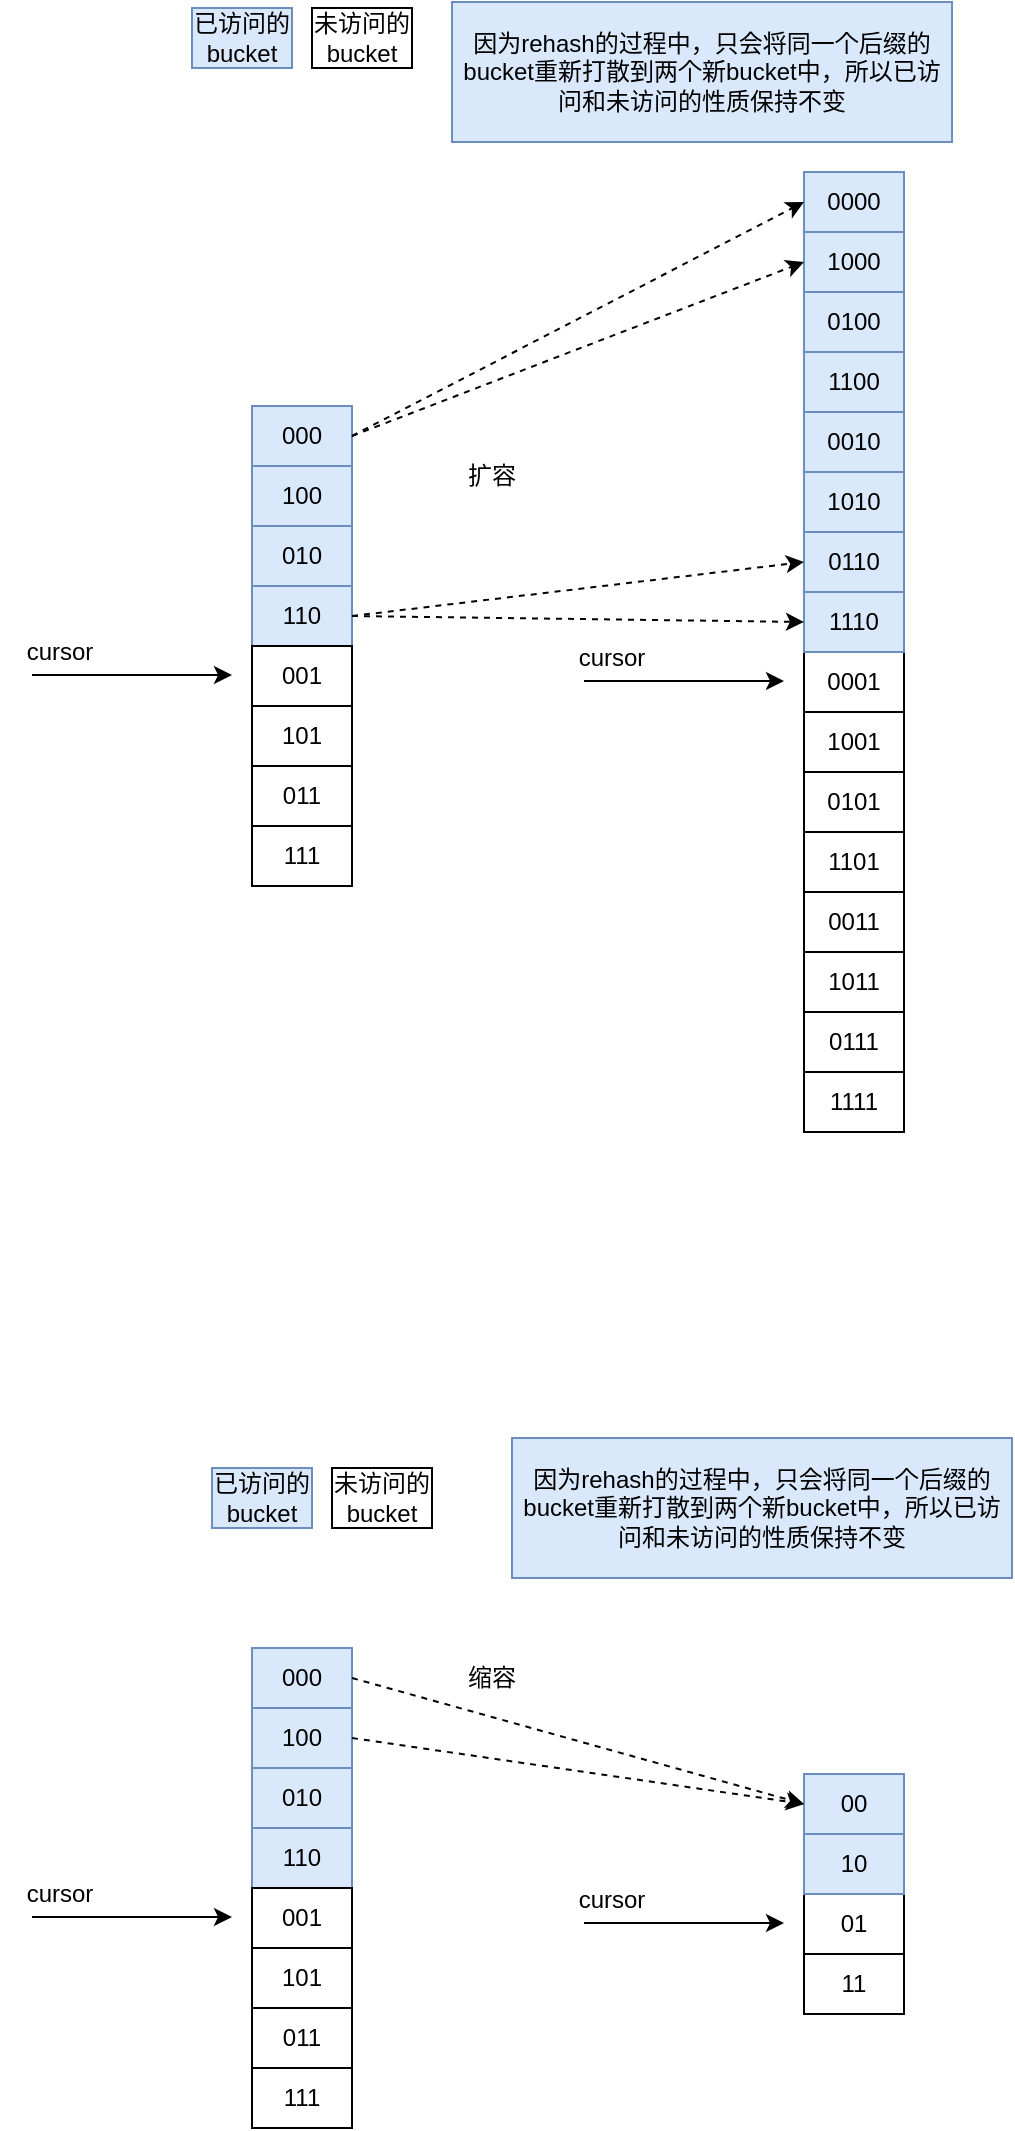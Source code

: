 <mxfile version="15.7.3" type="github">
  <diagram id="sMpLHaNCceF8viXUJ_LC" name="scan cursor">
    <mxGraphModel dx="1426" dy="877" grid="0" gridSize="10" guides="1" tooltips="1" connect="1" arrows="1" fold="1" page="0" pageScale="1" pageWidth="850" pageHeight="1100" math="0" shadow="0">
      <root>
        <mxCell id="0" />
        <mxCell id="1" parent="0" />
        <mxCell id="2V68-LivrWGqT7JWQJgw-2" value="000" style="rounded=0;whiteSpace=wrap;html=1;fillColor=#dae8fc;strokeColor=#6c8ebf;" vertex="1" parent="1">
          <mxGeometry x="290" y="560" width="50" height="30" as="geometry" />
        </mxCell>
        <mxCell id="2V68-LivrWGqT7JWQJgw-3" value="100" style="rounded=0;whiteSpace=wrap;html=1;fillColor=#dae8fc;strokeColor=#6c8ebf;" vertex="1" parent="1">
          <mxGeometry x="290" y="590" width="50" height="30" as="geometry" />
        </mxCell>
        <mxCell id="2V68-LivrWGqT7JWQJgw-4" value="010" style="rounded=0;whiteSpace=wrap;html=1;fillColor=#dae8fc;strokeColor=#6c8ebf;" vertex="1" parent="1">
          <mxGeometry x="290" y="620" width="50" height="30" as="geometry" />
        </mxCell>
        <mxCell id="2V68-LivrWGqT7JWQJgw-5" value="110" style="rounded=0;whiteSpace=wrap;html=1;fillColor=#dae8fc;strokeColor=#6c8ebf;" vertex="1" parent="1">
          <mxGeometry x="290" y="650" width="50" height="30" as="geometry" />
        </mxCell>
        <mxCell id="2V68-LivrWGqT7JWQJgw-6" value="001" style="rounded=0;whiteSpace=wrap;html=1;" vertex="1" parent="1">
          <mxGeometry x="290" y="680" width="50" height="30" as="geometry" />
        </mxCell>
        <mxCell id="2V68-LivrWGqT7JWQJgw-7" value="101" style="rounded=0;whiteSpace=wrap;html=1;" vertex="1" parent="1">
          <mxGeometry x="290" y="710" width="50" height="30" as="geometry" />
        </mxCell>
        <mxCell id="2V68-LivrWGqT7JWQJgw-8" value="011" style="rounded=0;whiteSpace=wrap;html=1;" vertex="1" parent="1">
          <mxGeometry x="290" y="740" width="50" height="30" as="geometry" />
        </mxCell>
        <mxCell id="2V68-LivrWGqT7JWQJgw-9" value="111" style="rounded=0;whiteSpace=wrap;html=1;" vertex="1" parent="1">
          <mxGeometry x="290" y="770" width="50" height="30" as="geometry" />
        </mxCell>
        <mxCell id="2V68-LivrWGqT7JWQJgw-10" value="" style="endArrow=classic;html=1;rounded=0;" edge="1" parent="1">
          <mxGeometry width="50" height="50" relative="1" as="geometry">
            <mxPoint x="180" y="694.5" as="sourcePoint" />
            <mxPoint x="280" y="694.5" as="targetPoint" />
          </mxGeometry>
        </mxCell>
        <mxCell id="2V68-LivrWGqT7JWQJgw-11" value="cursor" style="text;html=1;strokeColor=none;fillColor=none;align=center;verticalAlign=middle;whiteSpace=wrap;rounded=0;" vertex="1" parent="1">
          <mxGeometry x="164" y="668" width="60" height="30" as="geometry" />
        </mxCell>
        <mxCell id="2V68-LivrWGqT7JWQJgw-12" value="已访问的bucket" style="rounded=0;whiteSpace=wrap;html=1;fillColor=#dae8fc;strokeColor=#6c8ebf;" vertex="1" parent="1">
          <mxGeometry x="260" y="361" width="50" height="30" as="geometry" />
        </mxCell>
        <mxCell id="2V68-LivrWGqT7JWQJgw-13" value="未访问的bucket" style="rounded=0;whiteSpace=wrap;html=1;" vertex="1" parent="1">
          <mxGeometry x="320" y="361" width="50" height="30" as="geometry" />
        </mxCell>
        <mxCell id="2V68-LivrWGqT7JWQJgw-15" value="0000" style="rounded=0;whiteSpace=wrap;html=1;fillColor=#dae8fc;strokeColor=#6c8ebf;" vertex="1" parent="1">
          <mxGeometry x="566" y="443" width="50" height="30" as="geometry" />
        </mxCell>
        <mxCell id="2V68-LivrWGqT7JWQJgw-16" value="1000" style="rounded=0;whiteSpace=wrap;html=1;fillColor=#dae8fc;strokeColor=#6c8ebf;" vertex="1" parent="1">
          <mxGeometry x="566" y="473" width="50" height="30" as="geometry" />
        </mxCell>
        <mxCell id="2V68-LivrWGqT7JWQJgw-17" value="0100" style="rounded=0;whiteSpace=wrap;html=1;fillColor=#dae8fc;strokeColor=#6c8ebf;" vertex="1" parent="1">
          <mxGeometry x="566" y="503" width="50" height="30" as="geometry" />
        </mxCell>
        <mxCell id="2V68-LivrWGqT7JWQJgw-18" value="1100" style="rounded=0;whiteSpace=wrap;html=1;fillColor=#dae8fc;strokeColor=#6c8ebf;" vertex="1" parent="1">
          <mxGeometry x="566" y="533" width="50" height="30" as="geometry" />
        </mxCell>
        <mxCell id="2V68-LivrWGqT7JWQJgw-19" value="0001" style="rounded=0;whiteSpace=wrap;html=1;" vertex="1" parent="1">
          <mxGeometry x="566" y="683" width="50" height="30" as="geometry" />
        </mxCell>
        <mxCell id="2V68-LivrWGqT7JWQJgw-20" value="1001" style="rounded=0;whiteSpace=wrap;html=1;" vertex="1" parent="1">
          <mxGeometry x="566" y="713" width="50" height="30" as="geometry" />
        </mxCell>
        <mxCell id="2V68-LivrWGqT7JWQJgw-21" value="0101" style="rounded=0;whiteSpace=wrap;html=1;" vertex="1" parent="1">
          <mxGeometry x="566" y="743" width="50" height="30" as="geometry" />
        </mxCell>
        <mxCell id="2V68-LivrWGqT7JWQJgw-22" value="1101" style="rounded=0;whiteSpace=wrap;html=1;" vertex="1" parent="1">
          <mxGeometry x="566" y="773" width="50" height="30" as="geometry" />
        </mxCell>
        <mxCell id="2V68-LivrWGqT7JWQJgw-23" value="" style="endArrow=classic;html=1;rounded=0;" edge="1" parent="1">
          <mxGeometry width="50" height="50" relative="1" as="geometry">
            <mxPoint x="456" y="697.5" as="sourcePoint" />
            <mxPoint x="556" y="697.5" as="targetPoint" />
          </mxGeometry>
        </mxCell>
        <mxCell id="2V68-LivrWGqT7JWQJgw-24" value="cursor" style="text;html=1;strokeColor=none;fillColor=none;align=center;verticalAlign=middle;whiteSpace=wrap;rounded=0;" vertex="1" parent="1">
          <mxGeometry x="440" y="671" width="60" height="30" as="geometry" />
        </mxCell>
        <mxCell id="2V68-LivrWGqT7JWQJgw-26" value="扩容" style="text;html=1;strokeColor=none;fillColor=none;align=center;verticalAlign=middle;whiteSpace=wrap;rounded=0;" vertex="1" parent="1">
          <mxGeometry x="380" y="580" width="60" height="30" as="geometry" />
        </mxCell>
        <mxCell id="2V68-LivrWGqT7JWQJgw-27" value="0010" style="rounded=0;whiteSpace=wrap;html=1;fillColor=#dae8fc;strokeColor=#6c8ebf;" vertex="1" parent="1">
          <mxGeometry x="566" y="563" width="50" height="30" as="geometry" />
        </mxCell>
        <mxCell id="2V68-LivrWGqT7JWQJgw-28" value="1010" style="rounded=0;whiteSpace=wrap;html=1;fillColor=#dae8fc;strokeColor=#6c8ebf;" vertex="1" parent="1">
          <mxGeometry x="566" y="593" width="50" height="30" as="geometry" />
        </mxCell>
        <mxCell id="2V68-LivrWGqT7JWQJgw-29" value="0110" style="rounded=0;whiteSpace=wrap;html=1;fillColor=#dae8fc;strokeColor=#6c8ebf;" vertex="1" parent="1">
          <mxGeometry x="566" y="623" width="50" height="30" as="geometry" />
        </mxCell>
        <mxCell id="2V68-LivrWGqT7JWQJgw-30" value="1110" style="rounded=0;whiteSpace=wrap;html=1;fillColor=#dae8fc;strokeColor=#6c8ebf;" vertex="1" parent="1">
          <mxGeometry x="566" y="653" width="50" height="30" as="geometry" />
        </mxCell>
        <mxCell id="2V68-LivrWGqT7JWQJgw-31" value="0011" style="rounded=0;whiteSpace=wrap;html=1;" vertex="1" parent="1">
          <mxGeometry x="566" y="803" width="50" height="30" as="geometry" />
        </mxCell>
        <mxCell id="2V68-LivrWGqT7JWQJgw-32" value="1011" style="rounded=0;whiteSpace=wrap;html=1;" vertex="1" parent="1">
          <mxGeometry x="566" y="833" width="50" height="30" as="geometry" />
        </mxCell>
        <mxCell id="2V68-LivrWGqT7JWQJgw-33" value="0111" style="rounded=0;whiteSpace=wrap;html=1;" vertex="1" parent="1">
          <mxGeometry x="566" y="863" width="50" height="30" as="geometry" />
        </mxCell>
        <mxCell id="2V68-LivrWGqT7JWQJgw-34" value="1111" style="rounded=0;whiteSpace=wrap;html=1;" vertex="1" parent="1">
          <mxGeometry x="566" y="893" width="50" height="30" as="geometry" />
        </mxCell>
        <mxCell id="2V68-LivrWGqT7JWQJgw-35" value="因为rehash的过程中，只会将同一个后缀的bucket重新打散到两个新bucket中，所以已访问和未访问的性质保持不变" style="text;html=1;strokeColor=#6c8ebf;fillColor=#dae8fc;align=center;verticalAlign=middle;whiteSpace=wrap;rounded=0;" vertex="1" parent="1">
          <mxGeometry x="390" y="358" width="250" height="70" as="geometry" />
        </mxCell>
        <mxCell id="2V68-LivrWGqT7JWQJgw-36" value="000" style="rounded=0;whiteSpace=wrap;html=1;fillColor=#dae8fc;strokeColor=#6c8ebf;" vertex="1" parent="1">
          <mxGeometry x="290" y="1181" width="50" height="30" as="geometry" />
        </mxCell>
        <mxCell id="2V68-LivrWGqT7JWQJgw-37" value="100" style="rounded=0;whiteSpace=wrap;html=1;fillColor=#dae8fc;strokeColor=#6c8ebf;" vertex="1" parent="1">
          <mxGeometry x="290" y="1211" width="50" height="30" as="geometry" />
        </mxCell>
        <mxCell id="2V68-LivrWGqT7JWQJgw-38" value="010" style="rounded=0;whiteSpace=wrap;html=1;fillColor=#dae8fc;strokeColor=#6c8ebf;" vertex="1" parent="1">
          <mxGeometry x="290" y="1241" width="50" height="30" as="geometry" />
        </mxCell>
        <mxCell id="2V68-LivrWGqT7JWQJgw-39" value="110" style="rounded=0;whiteSpace=wrap;html=1;fillColor=#dae8fc;strokeColor=#6c8ebf;" vertex="1" parent="1">
          <mxGeometry x="290" y="1271" width="50" height="30" as="geometry" />
        </mxCell>
        <mxCell id="2V68-LivrWGqT7JWQJgw-40" value="001" style="rounded=0;whiteSpace=wrap;html=1;" vertex="1" parent="1">
          <mxGeometry x="290" y="1301" width="50" height="30" as="geometry" />
        </mxCell>
        <mxCell id="2V68-LivrWGqT7JWQJgw-41" value="101" style="rounded=0;whiteSpace=wrap;html=1;" vertex="1" parent="1">
          <mxGeometry x="290" y="1331" width="50" height="30" as="geometry" />
        </mxCell>
        <mxCell id="2V68-LivrWGqT7JWQJgw-42" value="011" style="rounded=0;whiteSpace=wrap;html=1;" vertex="1" parent="1">
          <mxGeometry x="290" y="1361" width="50" height="30" as="geometry" />
        </mxCell>
        <mxCell id="2V68-LivrWGqT7JWQJgw-43" value="111" style="rounded=0;whiteSpace=wrap;html=1;" vertex="1" parent="1">
          <mxGeometry x="290" y="1391" width="50" height="30" as="geometry" />
        </mxCell>
        <mxCell id="2V68-LivrWGqT7JWQJgw-44" value="" style="endArrow=classic;html=1;rounded=0;" edge="1" parent="1">
          <mxGeometry width="50" height="50" relative="1" as="geometry">
            <mxPoint x="180" y="1315.5" as="sourcePoint" />
            <mxPoint x="280" y="1315.5" as="targetPoint" />
          </mxGeometry>
        </mxCell>
        <mxCell id="2V68-LivrWGqT7JWQJgw-45" value="cursor" style="text;html=1;strokeColor=none;fillColor=none;align=center;verticalAlign=middle;whiteSpace=wrap;rounded=0;" vertex="1" parent="1">
          <mxGeometry x="164" y="1289" width="60" height="30" as="geometry" />
        </mxCell>
        <mxCell id="2V68-LivrWGqT7JWQJgw-46" value="已访问的bucket" style="rounded=0;whiteSpace=wrap;html=1;fillColor=#dae8fc;strokeColor=#6c8ebf;" vertex="1" parent="1">
          <mxGeometry x="270" y="1091" width="50" height="30" as="geometry" />
        </mxCell>
        <mxCell id="2V68-LivrWGqT7JWQJgw-47" value="未访问的bucket" style="rounded=0;whiteSpace=wrap;html=1;" vertex="1" parent="1">
          <mxGeometry x="330" y="1091" width="50" height="30" as="geometry" />
        </mxCell>
        <mxCell id="2V68-LivrWGqT7JWQJgw-52" value="01" style="rounded=0;whiteSpace=wrap;html=1;" vertex="1" parent="1">
          <mxGeometry x="566" y="1304" width="50" height="30" as="geometry" />
        </mxCell>
        <mxCell id="2V68-LivrWGqT7JWQJgw-53" value="11" style="rounded=0;whiteSpace=wrap;html=1;" vertex="1" parent="1">
          <mxGeometry x="566" y="1334" width="50" height="30" as="geometry" />
        </mxCell>
        <mxCell id="2V68-LivrWGqT7JWQJgw-56" value="" style="endArrow=classic;html=1;rounded=0;" edge="1" parent="1">
          <mxGeometry width="50" height="50" relative="1" as="geometry">
            <mxPoint x="456" y="1318.5" as="sourcePoint" />
            <mxPoint x="556" y="1318.5" as="targetPoint" />
          </mxGeometry>
        </mxCell>
        <mxCell id="2V68-LivrWGqT7JWQJgw-57" value="cursor" style="text;html=1;strokeColor=none;fillColor=none;align=center;verticalAlign=middle;whiteSpace=wrap;rounded=0;" vertex="1" parent="1">
          <mxGeometry x="440" y="1292" width="60" height="30" as="geometry" />
        </mxCell>
        <mxCell id="2V68-LivrWGqT7JWQJgw-58" value="缩容" style="text;html=1;strokeColor=none;fillColor=none;align=center;verticalAlign=middle;whiteSpace=wrap;rounded=0;" vertex="1" parent="1">
          <mxGeometry x="380" y="1181" width="60" height="30" as="geometry" />
        </mxCell>
        <mxCell id="2V68-LivrWGqT7JWQJgw-61" value="00" style="rounded=0;whiteSpace=wrap;html=1;fillColor=#dae8fc;strokeColor=#6c8ebf;" vertex="1" parent="1">
          <mxGeometry x="566" y="1244" width="50" height="30" as="geometry" />
        </mxCell>
        <mxCell id="2V68-LivrWGqT7JWQJgw-62" value="10" style="rounded=0;whiteSpace=wrap;html=1;fillColor=#dae8fc;strokeColor=#6c8ebf;" vertex="1" parent="1">
          <mxGeometry x="566" y="1274" width="50" height="30" as="geometry" />
        </mxCell>
        <mxCell id="2V68-LivrWGqT7JWQJgw-67" value="因为rehash的过程中，只会将同一个后缀的bucket重新打散到两个新bucket中，所以已访问和未访问的性质保持不变" style="text;html=1;strokeColor=#6c8ebf;fillColor=#dae8fc;align=center;verticalAlign=middle;whiteSpace=wrap;rounded=0;" vertex="1" parent="1">
          <mxGeometry x="420" y="1076" width="250" height="70" as="geometry" />
        </mxCell>
        <mxCell id="2V68-LivrWGqT7JWQJgw-68" value="" style="endArrow=classic;html=1;rounded=0;dashed=1;entryX=0;entryY=0.5;entryDx=0;entryDy=0;exitX=1;exitY=0.5;exitDx=0;exitDy=0;" edge="1" parent="1" source="2V68-LivrWGqT7JWQJgw-2" target="2V68-LivrWGqT7JWQJgw-15">
          <mxGeometry width="50" height="50" relative="1" as="geometry">
            <mxPoint x="387" y="575" as="sourcePoint" />
            <mxPoint x="437" y="525" as="targetPoint" />
          </mxGeometry>
        </mxCell>
        <mxCell id="2V68-LivrWGqT7JWQJgw-69" value="" style="endArrow=classic;html=1;rounded=0;dashed=1;entryX=0;entryY=0.5;entryDx=0;entryDy=0;exitX=1;exitY=0.5;exitDx=0;exitDy=0;" edge="1" parent="1" source="2V68-LivrWGqT7JWQJgw-2" target="2V68-LivrWGqT7JWQJgw-16">
          <mxGeometry width="50" height="50" relative="1" as="geometry">
            <mxPoint x="350" y="585" as="sourcePoint" />
            <mxPoint x="576" y="468" as="targetPoint" />
          </mxGeometry>
        </mxCell>
        <mxCell id="2V68-LivrWGqT7JWQJgw-70" value="" style="endArrow=classic;html=1;rounded=0;dashed=1;entryX=0;entryY=0.5;entryDx=0;entryDy=0;exitX=1;exitY=0.5;exitDx=0;exitDy=0;" edge="1" parent="1" source="2V68-LivrWGqT7JWQJgw-5" target="2V68-LivrWGqT7JWQJgw-30">
          <mxGeometry width="50" height="50" relative="1" as="geometry">
            <mxPoint x="350" y="585" as="sourcePoint" />
            <mxPoint x="576" y="498" as="targetPoint" />
          </mxGeometry>
        </mxCell>
        <mxCell id="2V68-LivrWGqT7JWQJgw-71" value="" style="endArrow=classic;html=1;rounded=0;dashed=1;entryX=0;entryY=0.5;entryDx=0;entryDy=0;exitX=1;exitY=0.5;exitDx=0;exitDy=0;" edge="1" parent="1" source="2V68-LivrWGqT7JWQJgw-5" target="2V68-LivrWGqT7JWQJgw-29">
          <mxGeometry width="50" height="50" relative="1" as="geometry">
            <mxPoint x="350" y="675" as="sourcePoint" />
            <mxPoint x="576" y="678" as="targetPoint" />
          </mxGeometry>
        </mxCell>
        <mxCell id="2V68-LivrWGqT7JWQJgw-72" value="" style="endArrow=classic;html=1;rounded=0;dashed=1;entryX=0;entryY=0.5;entryDx=0;entryDy=0;exitX=1;exitY=0.5;exitDx=0;exitDy=0;" edge="1" parent="1" source="2V68-LivrWGqT7JWQJgw-36" target="2V68-LivrWGqT7JWQJgw-61">
          <mxGeometry width="50" height="50" relative="1" as="geometry">
            <mxPoint x="438" y="1066" as="sourcePoint" />
            <mxPoint x="664" y="979" as="targetPoint" />
          </mxGeometry>
        </mxCell>
        <mxCell id="2V68-LivrWGqT7JWQJgw-73" value="" style="endArrow=classic;html=1;rounded=0;dashed=1;entryX=0;entryY=0.5;entryDx=0;entryDy=0;exitX=1;exitY=0.5;exitDx=0;exitDy=0;" edge="1" parent="1" source="2V68-LivrWGqT7JWQJgw-37" target="2V68-LivrWGqT7JWQJgw-61">
          <mxGeometry width="50" height="50" relative="1" as="geometry">
            <mxPoint x="350" y="1206" as="sourcePoint" />
            <mxPoint x="576" y="1269" as="targetPoint" />
          </mxGeometry>
        </mxCell>
      </root>
    </mxGraphModel>
  </diagram>
</mxfile>
